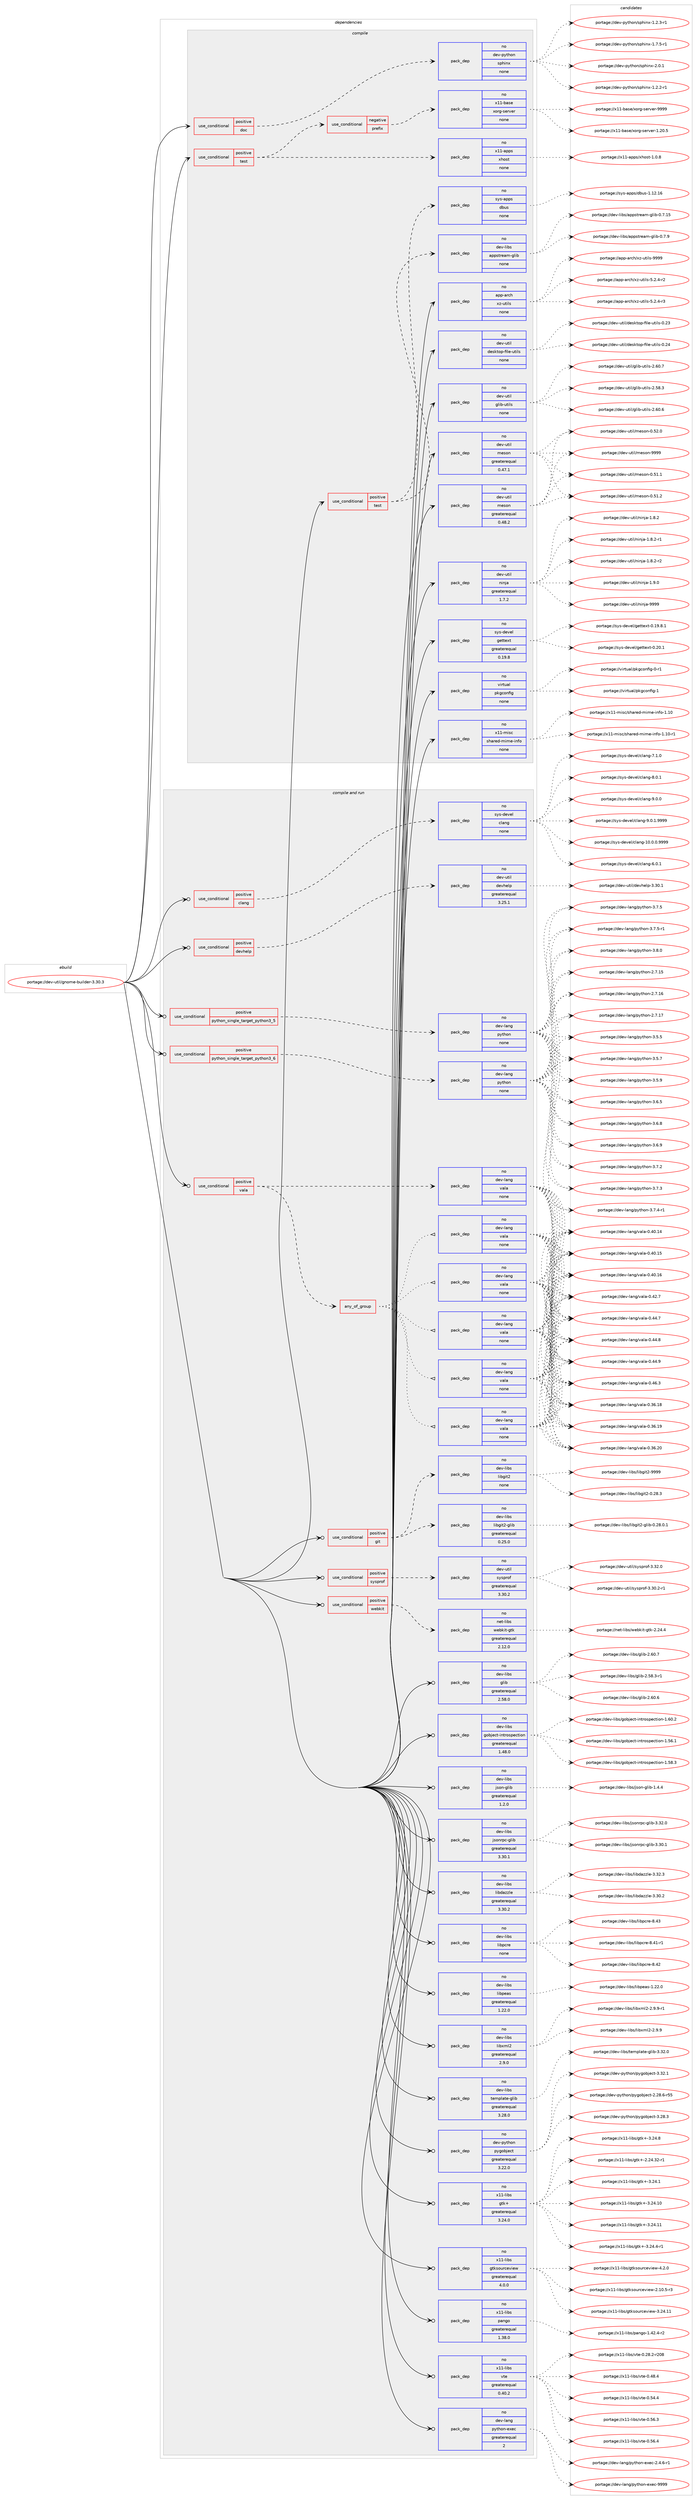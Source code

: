 digraph prolog {

# *************
# Graph options
# *************

newrank=true;
concentrate=true;
compound=true;
graph [rankdir=LR,fontname=Helvetica,fontsize=10,ranksep=1.5];#, ranksep=2.5, nodesep=0.2];
edge  [arrowhead=vee];
node  [fontname=Helvetica,fontsize=10];

# **********
# The ebuild
# **********

subgraph cluster_leftcol {
color=gray;
rank=same;
label=<<i>ebuild</i>>;
id [label="portage://dev-util/gnome-builder-3.30.3", color=red, width=4, href="../dev-util/gnome-builder-3.30.3.svg"];
}

# ****************
# The dependencies
# ****************

subgraph cluster_midcol {
color=gray;
label=<<i>dependencies</i>>;
subgraph cluster_compile {
fillcolor="#eeeeee";
style=filled;
label=<<i>compile</i>>;
subgraph cond71314 {
dependency262793 [label=<<TABLE BORDER="0" CELLBORDER="1" CELLSPACING="0" CELLPADDING="4"><TR><TD ROWSPAN="3" CELLPADDING="10">use_conditional</TD></TR><TR><TD>positive</TD></TR><TR><TD>doc</TD></TR></TABLE>>, shape=none, color=red];
subgraph pack187821 {
dependency262794 [label=<<TABLE BORDER="0" CELLBORDER="1" CELLSPACING="0" CELLPADDING="4" WIDTH="220"><TR><TD ROWSPAN="6" CELLPADDING="30">pack_dep</TD></TR><TR><TD WIDTH="110">no</TD></TR><TR><TD>dev-python</TD></TR><TR><TD>sphinx</TD></TR><TR><TD>none</TD></TR><TR><TD></TD></TR></TABLE>>, shape=none, color=blue];
}
dependency262793:e -> dependency262794:w [weight=20,style="dashed",arrowhead="vee"];
}
id:e -> dependency262793:w [weight=20,style="solid",arrowhead="vee"];
subgraph cond71315 {
dependency262795 [label=<<TABLE BORDER="0" CELLBORDER="1" CELLSPACING="0" CELLPADDING="4"><TR><TD ROWSPAN="3" CELLPADDING="10">use_conditional</TD></TR><TR><TD>positive</TD></TR><TR><TD>test</TD></TR></TABLE>>, shape=none, color=red];
subgraph cond71316 {
dependency262796 [label=<<TABLE BORDER="0" CELLBORDER="1" CELLSPACING="0" CELLPADDING="4"><TR><TD ROWSPAN="3" CELLPADDING="10">use_conditional</TD></TR><TR><TD>negative</TD></TR><TR><TD>prefix</TD></TR></TABLE>>, shape=none, color=red];
subgraph pack187822 {
dependency262797 [label=<<TABLE BORDER="0" CELLBORDER="1" CELLSPACING="0" CELLPADDING="4" WIDTH="220"><TR><TD ROWSPAN="6" CELLPADDING="30">pack_dep</TD></TR><TR><TD WIDTH="110">no</TD></TR><TR><TD>x11-base</TD></TR><TR><TD>xorg-server</TD></TR><TR><TD>none</TD></TR><TR><TD></TD></TR></TABLE>>, shape=none, color=blue];
}
dependency262796:e -> dependency262797:w [weight=20,style="dashed",arrowhead="vee"];
}
dependency262795:e -> dependency262796:w [weight=20,style="dashed",arrowhead="vee"];
subgraph pack187823 {
dependency262798 [label=<<TABLE BORDER="0" CELLBORDER="1" CELLSPACING="0" CELLPADDING="4" WIDTH="220"><TR><TD ROWSPAN="6" CELLPADDING="30">pack_dep</TD></TR><TR><TD WIDTH="110">no</TD></TR><TR><TD>x11-apps</TD></TR><TR><TD>xhost</TD></TR><TR><TD>none</TD></TR><TR><TD></TD></TR></TABLE>>, shape=none, color=blue];
}
dependency262795:e -> dependency262798:w [weight=20,style="dashed",arrowhead="vee"];
}
id:e -> dependency262795:w [weight=20,style="solid",arrowhead="vee"];
subgraph cond71317 {
dependency262799 [label=<<TABLE BORDER="0" CELLBORDER="1" CELLSPACING="0" CELLPADDING="4"><TR><TD ROWSPAN="3" CELLPADDING="10">use_conditional</TD></TR><TR><TD>positive</TD></TR><TR><TD>test</TD></TR></TABLE>>, shape=none, color=red];
subgraph pack187824 {
dependency262800 [label=<<TABLE BORDER="0" CELLBORDER="1" CELLSPACING="0" CELLPADDING="4" WIDTH="220"><TR><TD ROWSPAN="6" CELLPADDING="30">pack_dep</TD></TR><TR><TD WIDTH="110">no</TD></TR><TR><TD>dev-libs</TD></TR><TR><TD>appstream-glib</TD></TR><TR><TD>none</TD></TR><TR><TD></TD></TR></TABLE>>, shape=none, color=blue];
}
dependency262799:e -> dependency262800:w [weight=20,style="dashed",arrowhead="vee"];
subgraph pack187825 {
dependency262801 [label=<<TABLE BORDER="0" CELLBORDER="1" CELLSPACING="0" CELLPADDING="4" WIDTH="220"><TR><TD ROWSPAN="6" CELLPADDING="30">pack_dep</TD></TR><TR><TD WIDTH="110">no</TD></TR><TR><TD>sys-apps</TD></TR><TR><TD>dbus</TD></TR><TR><TD>none</TD></TR><TR><TD></TD></TR></TABLE>>, shape=none, color=blue];
}
dependency262799:e -> dependency262801:w [weight=20,style="dashed",arrowhead="vee"];
}
id:e -> dependency262799:w [weight=20,style="solid",arrowhead="vee"];
subgraph pack187826 {
dependency262802 [label=<<TABLE BORDER="0" CELLBORDER="1" CELLSPACING="0" CELLPADDING="4" WIDTH="220"><TR><TD ROWSPAN="6" CELLPADDING="30">pack_dep</TD></TR><TR><TD WIDTH="110">no</TD></TR><TR><TD>app-arch</TD></TR><TR><TD>xz-utils</TD></TR><TR><TD>none</TD></TR><TR><TD></TD></TR></TABLE>>, shape=none, color=blue];
}
id:e -> dependency262802:w [weight=20,style="solid",arrowhead="vee"];
subgraph pack187827 {
dependency262803 [label=<<TABLE BORDER="0" CELLBORDER="1" CELLSPACING="0" CELLPADDING="4" WIDTH="220"><TR><TD ROWSPAN="6" CELLPADDING="30">pack_dep</TD></TR><TR><TD WIDTH="110">no</TD></TR><TR><TD>dev-util</TD></TR><TR><TD>desktop-file-utils</TD></TR><TR><TD>none</TD></TR><TR><TD></TD></TR></TABLE>>, shape=none, color=blue];
}
id:e -> dependency262803:w [weight=20,style="solid",arrowhead="vee"];
subgraph pack187828 {
dependency262804 [label=<<TABLE BORDER="0" CELLBORDER="1" CELLSPACING="0" CELLPADDING="4" WIDTH="220"><TR><TD ROWSPAN="6" CELLPADDING="30">pack_dep</TD></TR><TR><TD WIDTH="110">no</TD></TR><TR><TD>dev-util</TD></TR><TR><TD>glib-utils</TD></TR><TR><TD>none</TD></TR><TR><TD></TD></TR></TABLE>>, shape=none, color=blue];
}
id:e -> dependency262804:w [weight=20,style="solid",arrowhead="vee"];
subgraph pack187829 {
dependency262805 [label=<<TABLE BORDER="0" CELLBORDER="1" CELLSPACING="0" CELLPADDING="4" WIDTH="220"><TR><TD ROWSPAN="6" CELLPADDING="30">pack_dep</TD></TR><TR><TD WIDTH="110">no</TD></TR><TR><TD>dev-util</TD></TR><TR><TD>meson</TD></TR><TR><TD>greaterequal</TD></TR><TR><TD>0.47.1</TD></TR></TABLE>>, shape=none, color=blue];
}
id:e -> dependency262805:w [weight=20,style="solid",arrowhead="vee"];
subgraph pack187830 {
dependency262806 [label=<<TABLE BORDER="0" CELLBORDER="1" CELLSPACING="0" CELLPADDING="4" WIDTH="220"><TR><TD ROWSPAN="6" CELLPADDING="30">pack_dep</TD></TR><TR><TD WIDTH="110">no</TD></TR><TR><TD>dev-util</TD></TR><TR><TD>meson</TD></TR><TR><TD>greaterequal</TD></TR><TR><TD>0.48.2</TD></TR></TABLE>>, shape=none, color=blue];
}
id:e -> dependency262806:w [weight=20,style="solid",arrowhead="vee"];
subgraph pack187831 {
dependency262807 [label=<<TABLE BORDER="0" CELLBORDER="1" CELLSPACING="0" CELLPADDING="4" WIDTH="220"><TR><TD ROWSPAN="6" CELLPADDING="30">pack_dep</TD></TR><TR><TD WIDTH="110">no</TD></TR><TR><TD>dev-util</TD></TR><TR><TD>ninja</TD></TR><TR><TD>greaterequal</TD></TR><TR><TD>1.7.2</TD></TR></TABLE>>, shape=none, color=blue];
}
id:e -> dependency262807:w [weight=20,style="solid",arrowhead="vee"];
subgraph pack187832 {
dependency262808 [label=<<TABLE BORDER="0" CELLBORDER="1" CELLSPACING="0" CELLPADDING="4" WIDTH="220"><TR><TD ROWSPAN="6" CELLPADDING="30">pack_dep</TD></TR><TR><TD WIDTH="110">no</TD></TR><TR><TD>sys-devel</TD></TR><TR><TD>gettext</TD></TR><TR><TD>greaterequal</TD></TR><TR><TD>0.19.8</TD></TR></TABLE>>, shape=none, color=blue];
}
id:e -> dependency262808:w [weight=20,style="solid",arrowhead="vee"];
subgraph pack187833 {
dependency262809 [label=<<TABLE BORDER="0" CELLBORDER="1" CELLSPACING="0" CELLPADDING="4" WIDTH="220"><TR><TD ROWSPAN="6" CELLPADDING="30">pack_dep</TD></TR><TR><TD WIDTH="110">no</TD></TR><TR><TD>virtual</TD></TR><TR><TD>pkgconfig</TD></TR><TR><TD>none</TD></TR><TR><TD></TD></TR></TABLE>>, shape=none, color=blue];
}
id:e -> dependency262809:w [weight=20,style="solid",arrowhead="vee"];
subgraph pack187834 {
dependency262810 [label=<<TABLE BORDER="0" CELLBORDER="1" CELLSPACING="0" CELLPADDING="4" WIDTH="220"><TR><TD ROWSPAN="6" CELLPADDING="30">pack_dep</TD></TR><TR><TD WIDTH="110">no</TD></TR><TR><TD>x11-misc</TD></TR><TR><TD>shared-mime-info</TD></TR><TR><TD>none</TD></TR><TR><TD></TD></TR></TABLE>>, shape=none, color=blue];
}
id:e -> dependency262810:w [weight=20,style="solid",arrowhead="vee"];
}
subgraph cluster_compileandrun {
fillcolor="#eeeeee";
style=filled;
label=<<i>compile and run</i>>;
subgraph cond71318 {
dependency262811 [label=<<TABLE BORDER="0" CELLBORDER="1" CELLSPACING="0" CELLPADDING="4"><TR><TD ROWSPAN="3" CELLPADDING="10">use_conditional</TD></TR><TR><TD>positive</TD></TR><TR><TD>clang</TD></TR></TABLE>>, shape=none, color=red];
subgraph pack187835 {
dependency262812 [label=<<TABLE BORDER="0" CELLBORDER="1" CELLSPACING="0" CELLPADDING="4" WIDTH="220"><TR><TD ROWSPAN="6" CELLPADDING="30">pack_dep</TD></TR><TR><TD WIDTH="110">no</TD></TR><TR><TD>sys-devel</TD></TR><TR><TD>clang</TD></TR><TR><TD>none</TD></TR><TR><TD></TD></TR></TABLE>>, shape=none, color=blue];
}
dependency262811:e -> dependency262812:w [weight=20,style="dashed",arrowhead="vee"];
}
id:e -> dependency262811:w [weight=20,style="solid",arrowhead="odotvee"];
subgraph cond71319 {
dependency262813 [label=<<TABLE BORDER="0" CELLBORDER="1" CELLSPACING="0" CELLPADDING="4"><TR><TD ROWSPAN="3" CELLPADDING="10">use_conditional</TD></TR><TR><TD>positive</TD></TR><TR><TD>devhelp</TD></TR></TABLE>>, shape=none, color=red];
subgraph pack187836 {
dependency262814 [label=<<TABLE BORDER="0" CELLBORDER="1" CELLSPACING="0" CELLPADDING="4" WIDTH="220"><TR><TD ROWSPAN="6" CELLPADDING="30">pack_dep</TD></TR><TR><TD WIDTH="110">no</TD></TR><TR><TD>dev-util</TD></TR><TR><TD>devhelp</TD></TR><TR><TD>greaterequal</TD></TR><TR><TD>3.25.1</TD></TR></TABLE>>, shape=none, color=blue];
}
dependency262813:e -> dependency262814:w [weight=20,style="dashed",arrowhead="vee"];
}
id:e -> dependency262813:w [weight=20,style="solid",arrowhead="odotvee"];
subgraph cond71320 {
dependency262815 [label=<<TABLE BORDER="0" CELLBORDER="1" CELLSPACING="0" CELLPADDING="4"><TR><TD ROWSPAN="3" CELLPADDING="10">use_conditional</TD></TR><TR><TD>positive</TD></TR><TR><TD>git</TD></TR></TABLE>>, shape=none, color=red];
subgraph pack187837 {
dependency262816 [label=<<TABLE BORDER="0" CELLBORDER="1" CELLSPACING="0" CELLPADDING="4" WIDTH="220"><TR><TD ROWSPAN="6" CELLPADDING="30">pack_dep</TD></TR><TR><TD WIDTH="110">no</TD></TR><TR><TD>dev-libs</TD></TR><TR><TD>libgit2</TD></TR><TR><TD>none</TD></TR><TR><TD></TD></TR></TABLE>>, shape=none, color=blue];
}
dependency262815:e -> dependency262816:w [weight=20,style="dashed",arrowhead="vee"];
subgraph pack187838 {
dependency262817 [label=<<TABLE BORDER="0" CELLBORDER="1" CELLSPACING="0" CELLPADDING="4" WIDTH="220"><TR><TD ROWSPAN="6" CELLPADDING="30">pack_dep</TD></TR><TR><TD WIDTH="110">no</TD></TR><TR><TD>dev-libs</TD></TR><TR><TD>libgit2-glib</TD></TR><TR><TD>greaterequal</TD></TR><TR><TD>0.25.0</TD></TR></TABLE>>, shape=none, color=blue];
}
dependency262815:e -> dependency262817:w [weight=20,style="dashed",arrowhead="vee"];
}
id:e -> dependency262815:w [weight=20,style="solid",arrowhead="odotvee"];
subgraph cond71321 {
dependency262818 [label=<<TABLE BORDER="0" CELLBORDER="1" CELLSPACING="0" CELLPADDING="4"><TR><TD ROWSPAN="3" CELLPADDING="10">use_conditional</TD></TR><TR><TD>positive</TD></TR><TR><TD>python_single_target_python3_5</TD></TR></TABLE>>, shape=none, color=red];
subgraph pack187839 {
dependency262819 [label=<<TABLE BORDER="0" CELLBORDER="1" CELLSPACING="0" CELLPADDING="4" WIDTH="220"><TR><TD ROWSPAN="6" CELLPADDING="30">pack_dep</TD></TR><TR><TD WIDTH="110">no</TD></TR><TR><TD>dev-lang</TD></TR><TR><TD>python</TD></TR><TR><TD>none</TD></TR><TR><TD></TD></TR></TABLE>>, shape=none, color=blue];
}
dependency262818:e -> dependency262819:w [weight=20,style="dashed",arrowhead="vee"];
}
id:e -> dependency262818:w [weight=20,style="solid",arrowhead="odotvee"];
subgraph cond71322 {
dependency262820 [label=<<TABLE BORDER="0" CELLBORDER="1" CELLSPACING="0" CELLPADDING="4"><TR><TD ROWSPAN="3" CELLPADDING="10">use_conditional</TD></TR><TR><TD>positive</TD></TR><TR><TD>python_single_target_python3_6</TD></TR></TABLE>>, shape=none, color=red];
subgraph pack187840 {
dependency262821 [label=<<TABLE BORDER="0" CELLBORDER="1" CELLSPACING="0" CELLPADDING="4" WIDTH="220"><TR><TD ROWSPAN="6" CELLPADDING="30">pack_dep</TD></TR><TR><TD WIDTH="110">no</TD></TR><TR><TD>dev-lang</TD></TR><TR><TD>python</TD></TR><TR><TD>none</TD></TR><TR><TD></TD></TR></TABLE>>, shape=none, color=blue];
}
dependency262820:e -> dependency262821:w [weight=20,style="dashed",arrowhead="vee"];
}
id:e -> dependency262820:w [weight=20,style="solid",arrowhead="odotvee"];
subgraph cond71323 {
dependency262822 [label=<<TABLE BORDER="0" CELLBORDER="1" CELLSPACING="0" CELLPADDING="4"><TR><TD ROWSPAN="3" CELLPADDING="10">use_conditional</TD></TR><TR><TD>positive</TD></TR><TR><TD>sysprof</TD></TR></TABLE>>, shape=none, color=red];
subgraph pack187841 {
dependency262823 [label=<<TABLE BORDER="0" CELLBORDER="1" CELLSPACING="0" CELLPADDING="4" WIDTH="220"><TR><TD ROWSPAN="6" CELLPADDING="30">pack_dep</TD></TR><TR><TD WIDTH="110">no</TD></TR><TR><TD>dev-util</TD></TR><TR><TD>sysprof</TD></TR><TR><TD>greaterequal</TD></TR><TR><TD>3.30.2</TD></TR></TABLE>>, shape=none, color=blue];
}
dependency262822:e -> dependency262823:w [weight=20,style="dashed",arrowhead="vee"];
}
id:e -> dependency262822:w [weight=20,style="solid",arrowhead="odotvee"];
subgraph cond71324 {
dependency262824 [label=<<TABLE BORDER="0" CELLBORDER="1" CELLSPACING="0" CELLPADDING="4"><TR><TD ROWSPAN="3" CELLPADDING="10">use_conditional</TD></TR><TR><TD>positive</TD></TR><TR><TD>vala</TD></TR></TABLE>>, shape=none, color=red];
subgraph pack187842 {
dependency262825 [label=<<TABLE BORDER="0" CELLBORDER="1" CELLSPACING="0" CELLPADDING="4" WIDTH="220"><TR><TD ROWSPAN="6" CELLPADDING="30">pack_dep</TD></TR><TR><TD WIDTH="110">no</TD></TR><TR><TD>dev-lang</TD></TR><TR><TD>vala</TD></TR><TR><TD>none</TD></TR><TR><TD></TD></TR></TABLE>>, shape=none, color=blue];
}
dependency262824:e -> dependency262825:w [weight=20,style="dashed",arrowhead="vee"];
subgraph any3584 {
dependency262826 [label=<<TABLE BORDER="0" CELLBORDER="1" CELLSPACING="0" CELLPADDING="4"><TR><TD CELLPADDING="10">any_of_group</TD></TR></TABLE>>, shape=none, color=red];subgraph pack187843 {
dependency262827 [label=<<TABLE BORDER="0" CELLBORDER="1" CELLSPACING="0" CELLPADDING="4" WIDTH="220"><TR><TD ROWSPAN="6" CELLPADDING="30">pack_dep</TD></TR><TR><TD WIDTH="110">no</TD></TR><TR><TD>dev-lang</TD></TR><TR><TD>vala</TD></TR><TR><TD>none</TD></TR><TR><TD></TD></TR></TABLE>>, shape=none, color=blue];
}
dependency262826:e -> dependency262827:w [weight=20,style="dotted",arrowhead="oinv"];
subgraph pack187844 {
dependency262828 [label=<<TABLE BORDER="0" CELLBORDER="1" CELLSPACING="0" CELLPADDING="4" WIDTH="220"><TR><TD ROWSPAN="6" CELLPADDING="30">pack_dep</TD></TR><TR><TD WIDTH="110">no</TD></TR><TR><TD>dev-lang</TD></TR><TR><TD>vala</TD></TR><TR><TD>none</TD></TR><TR><TD></TD></TR></TABLE>>, shape=none, color=blue];
}
dependency262826:e -> dependency262828:w [weight=20,style="dotted",arrowhead="oinv"];
subgraph pack187845 {
dependency262829 [label=<<TABLE BORDER="0" CELLBORDER="1" CELLSPACING="0" CELLPADDING="4" WIDTH="220"><TR><TD ROWSPAN="6" CELLPADDING="30">pack_dep</TD></TR><TR><TD WIDTH="110">no</TD></TR><TR><TD>dev-lang</TD></TR><TR><TD>vala</TD></TR><TR><TD>none</TD></TR><TR><TD></TD></TR></TABLE>>, shape=none, color=blue];
}
dependency262826:e -> dependency262829:w [weight=20,style="dotted",arrowhead="oinv"];
subgraph pack187846 {
dependency262830 [label=<<TABLE BORDER="0" CELLBORDER="1" CELLSPACING="0" CELLPADDING="4" WIDTH="220"><TR><TD ROWSPAN="6" CELLPADDING="30">pack_dep</TD></TR><TR><TD WIDTH="110">no</TD></TR><TR><TD>dev-lang</TD></TR><TR><TD>vala</TD></TR><TR><TD>none</TD></TR><TR><TD></TD></TR></TABLE>>, shape=none, color=blue];
}
dependency262826:e -> dependency262830:w [weight=20,style="dotted",arrowhead="oinv"];
subgraph pack187847 {
dependency262831 [label=<<TABLE BORDER="0" CELLBORDER="1" CELLSPACING="0" CELLPADDING="4" WIDTH="220"><TR><TD ROWSPAN="6" CELLPADDING="30">pack_dep</TD></TR><TR><TD WIDTH="110">no</TD></TR><TR><TD>dev-lang</TD></TR><TR><TD>vala</TD></TR><TR><TD>none</TD></TR><TR><TD></TD></TR></TABLE>>, shape=none, color=blue];
}
dependency262826:e -> dependency262831:w [weight=20,style="dotted",arrowhead="oinv"];
}
dependency262824:e -> dependency262826:w [weight=20,style="dashed",arrowhead="vee"];
}
id:e -> dependency262824:w [weight=20,style="solid",arrowhead="odotvee"];
subgraph cond71325 {
dependency262832 [label=<<TABLE BORDER="0" CELLBORDER="1" CELLSPACING="0" CELLPADDING="4"><TR><TD ROWSPAN="3" CELLPADDING="10">use_conditional</TD></TR><TR><TD>positive</TD></TR><TR><TD>webkit</TD></TR></TABLE>>, shape=none, color=red];
subgraph pack187848 {
dependency262833 [label=<<TABLE BORDER="0" CELLBORDER="1" CELLSPACING="0" CELLPADDING="4" WIDTH="220"><TR><TD ROWSPAN="6" CELLPADDING="30">pack_dep</TD></TR><TR><TD WIDTH="110">no</TD></TR><TR><TD>net-libs</TD></TR><TR><TD>webkit-gtk</TD></TR><TR><TD>greaterequal</TD></TR><TR><TD>2.12.0</TD></TR></TABLE>>, shape=none, color=blue];
}
dependency262832:e -> dependency262833:w [weight=20,style="dashed",arrowhead="vee"];
}
id:e -> dependency262832:w [weight=20,style="solid",arrowhead="odotvee"];
subgraph pack187849 {
dependency262834 [label=<<TABLE BORDER="0" CELLBORDER="1" CELLSPACING="0" CELLPADDING="4" WIDTH="220"><TR><TD ROWSPAN="6" CELLPADDING="30">pack_dep</TD></TR><TR><TD WIDTH="110">no</TD></TR><TR><TD>dev-lang</TD></TR><TR><TD>python-exec</TD></TR><TR><TD>greaterequal</TD></TR><TR><TD>2</TD></TR></TABLE>>, shape=none, color=blue];
}
id:e -> dependency262834:w [weight=20,style="solid",arrowhead="odotvee"];
subgraph pack187850 {
dependency262835 [label=<<TABLE BORDER="0" CELLBORDER="1" CELLSPACING="0" CELLPADDING="4" WIDTH="220"><TR><TD ROWSPAN="6" CELLPADDING="30">pack_dep</TD></TR><TR><TD WIDTH="110">no</TD></TR><TR><TD>dev-libs</TD></TR><TR><TD>glib</TD></TR><TR><TD>greaterequal</TD></TR><TR><TD>2.58.0</TD></TR></TABLE>>, shape=none, color=blue];
}
id:e -> dependency262835:w [weight=20,style="solid",arrowhead="odotvee"];
subgraph pack187851 {
dependency262836 [label=<<TABLE BORDER="0" CELLBORDER="1" CELLSPACING="0" CELLPADDING="4" WIDTH="220"><TR><TD ROWSPAN="6" CELLPADDING="30">pack_dep</TD></TR><TR><TD WIDTH="110">no</TD></TR><TR><TD>dev-libs</TD></TR><TR><TD>gobject-introspection</TD></TR><TR><TD>greaterequal</TD></TR><TR><TD>1.48.0</TD></TR></TABLE>>, shape=none, color=blue];
}
id:e -> dependency262836:w [weight=20,style="solid",arrowhead="odotvee"];
subgraph pack187852 {
dependency262837 [label=<<TABLE BORDER="0" CELLBORDER="1" CELLSPACING="0" CELLPADDING="4" WIDTH="220"><TR><TD ROWSPAN="6" CELLPADDING="30">pack_dep</TD></TR><TR><TD WIDTH="110">no</TD></TR><TR><TD>dev-libs</TD></TR><TR><TD>json-glib</TD></TR><TR><TD>greaterequal</TD></TR><TR><TD>1.2.0</TD></TR></TABLE>>, shape=none, color=blue];
}
id:e -> dependency262837:w [weight=20,style="solid",arrowhead="odotvee"];
subgraph pack187853 {
dependency262838 [label=<<TABLE BORDER="0" CELLBORDER="1" CELLSPACING="0" CELLPADDING="4" WIDTH="220"><TR><TD ROWSPAN="6" CELLPADDING="30">pack_dep</TD></TR><TR><TD WIDTH="110">no</TD></TR><TR><TD>dev-libs</TD></TR><TR><TD>jsonrpc-glib</TD></TR><TR><TD>greaterequal</TD></TR><TR><TD>3.30.1</TD></TR></TABLE>>, shape=none, color=blue];
}
id:e -> dependency262838:w [weight=20,style="solid",arrowhead="odotvee"];
subgraph pack187854 {
dependency262839 [label=<<TABLE BORDER="0" CELLBORDER="1" CELLSPACING="0" CELLPADDING="4" WIDTH="220"><TR><TD ROWSPAN="6" CELLPADDING="30">pack_dep</TD></TR><TR><TD WIDTH="110">no</TD></TR><TR><TD>dev-libs</TD></TR><TR><TD>libdazzle</TD></TR><TR><TD>greaterequal</TD></TR><TR><TD>3.30.2</TD></TR></TABLE>>, shape=none, color=blue];
}
id:e -> dependency262839:w [weight=20,style="solid",arrowhead="odotvee"];
subgraph pack187855 {
dependency262840 [label=<<TABLE BORDER="0" CELLBORDER="1" CELLSPACING="0" CELLPADDING="4" WIDTH="220"><TR><TD ROWSPAN="6" CELLPADDING="30">pack_dep</TD></TR><TR><TD WIDTH="110">no</TD></TR><TR><TD>dev-libs</TD></TR><TR><TD>libpcre</TD></TR><TR><TD>none</TD></TR><TR><TD></TD></TR></TABLE>>, shape=none, color=blue];
}
id:e -> dependency262840:w [weight=20,style="solid",arrowhead="odotvee"];
subgraph pack187856 {
dependency262841 [label=<<TABLE BORDER="0" CELLBORDER="1" CELLSPACING="0" CELLPADDING="4" WIDTH="220"><TR><TD ROWSPAN="6" CELLPADDING="30">pack_dep</TD></TR><TR><TD WIDTH="110">no</TD></TR><TR><TD>dev-libs</TD></TR><TR><TD>libpeas</TD></TR><TR><TD>greaterequal</TD></TR><TR><TD>1.22.0</TD></TR></TABLE>>, shape=none, color=blue];
}
id:e -> dependency262841:w [weight=20,style="solid",arrowhead="odotvee"];
subgraph pack187857 {
dependency262842 [label=<<TABLE BORDER="0" CELLBORDER="1" CELLSPACING="0" CELLPADDING="4" WIDTH="220"><TR><TD ROWSPAN="6" CELLPADDING="30">pack_dep</TD></TR><TR><TD WIDTH="110">no</TD></TR><TR><TD>dev-libs</TD></TR><TR><TD>libxml2</TD></TR><TR><TD>greaterequal</TD></TR><TR><TD>2.9.0</TD></TR></TABLE>>, shape=none, color=blue];
}
id:e -> dependency262842:w [weight=20,style="solid",arrowhead="odotvee"];
subgraph pack187858 {
dependency262843 [label=<<TABLE BORDER="0" CELLBORDER="1" CELLSPACING="0" CELLPADDING="4" WIDTH="220"><TR><TD ROWSPAN="6" CELLPADDING="30">pack_dep</TD></TR><TR><TD WIDTH="110">no</TD></TR><TR><TD>dev-libs</TD></TR><TR><TD>template-glib</TD></TR><TR><TD>greaterequal</TD></TR><TR><TD>3.28.0</TD></TR></TABLE>>, shape=none, color=blue];
}
id:e -> dependency262843:w [weight=20,style="solid",arrowhead="odotvee"];
subgraph pack187859 {
dependency262844 [label=<<TABLE BORDER="0" CELLBORDER="1" CELLSPACING="0" CELLPADDING="4" WIDTH="220"><TR><TD ROWSPAN="6" CELLPADDING="30">pack_dep</TD></TR><TR><TD WIDTH="110">no</TD></TR><TR><TD>dev-python</TD></TR><TR><TD>pygobject</TD></TR><TR><TD>greaterequal</TD></TR><TR><TD>3.22.0</TD></TR></TABLE>>, shape=none, color=blue];
}
id:e -> dependency262844:w [weight=20,style="solid",arrowhead="odotvee"];
subgraph pack187860 {
dependency262845 [label=<<TABLE BORDER="0" CELLBORDER="1" CELLSPACING="0" CELLPADDING="4" WIDTH="220"><TR><TD ROWSPAN="6" CELLPADDING="30">pack_dep</TD></TR><TR><TD WIDTH="110">no</TD></TR><TR><TD>x11-libs</TD></TR><TR><TD>gtk+</TD></TR><TR><TD>greaterequal</TD></TR><TR><TD>3.24.0</TD></TR></TABLE>>, shape=none, color=blue];
}
id:e -> dependency262845:w [weight=20,style="solid",arrowhead="odotvee"];
subgraph pack187861 {
dependency262846 [label=<<TABLE BORDER="0" CELLBORDER="1" CELLSPACING="0" CELLPADDING="4" WIDTH="220"><TR><TD ROWSPAN="6" CELLPADDING="30">pack_dep</TD></TR><TR><TD WIDTH="110">no</TD></TR><TR><TD>x11-libs</TD></TR><TR><TD>gtksourceview</TD></TR><TR><TD>greaterequal</TD></TR><TR><TD>4.0.0</TD></TR></TABLE>>, shape=none, color=blue];
}
id:e -> dependency262846:w [weight=20,style="solid",arrowhead="odotvee"];
subgraph pack187862 {
dependency262847 [label=<<TABLE BORDER="0" CELLBORDER="1" CELLSPACING="0" CELLPADDING="4" WIDTH="220"><TR><TD ROWSPAN="6" CELLPADDING="30">pack_dep</TD></TR><TR><TD WIDTH="110">no</TD></TR><TR><TD>x11-libs</TD></TR><TR><TD>pango</TD></TR><TR><TD>greaterequal</TD></TR><TR><TD>1.38.0</TD></TR></TABLE>>, shape=none, color=blue];
}
id:e -> dependency262847:w [weight=20,style="solid",arrowhead="odotvee"];
subgraph pack187863 {
dependency262848 [label=<<TABLE BORDER="0" CELLBORDER="1" CELLSPACING="0" CELLPADDING="4" WIDTH="220"><TR><TD ROWSPAN="6" CELLPADDING="30">pack_dep</TD></TR><TR><TD WIDTH="110">no</TD></TR><TR><TD>x11-libs</TD></TR><TR><TD>vte</TD></TR><TR><TD>greaterequal</TD></TR><TR><TD>0.40.2</TD></TR></TABLE>>, shape=none, color=blue];
}
id:e -> dependency262848:w [weight=20,style="solid",arrowhead="odotvee"];
}
subgraph cluster_run {
fillcolor="#eeeeee";
style=filled;
label=<<i>run</i>>;
}
}

# **************
# The candidates
# **************

subgraph cluster_choices {
rank=same;
color=gray;
label=<<i>candidates</i>>;

subgraph choice187821 {
color=black;
nodesep=1;
choiceportage10010111845112121116104111110471151121041051101204549465046504511449 [label="portage://dev-python/sphinx-1.2.2-r1", color=red, width=4,href="../dev-python/sphinx-1.2.2-r1.svg"];
choiceportage10010111845112121116104111110471151121041051101204549465046514511449 [label="portage://dev-python/sphinx-1.2.3-r1", color=red, width=4,href="../dev-python/sphinx-1.2.3-r1.svg"];
choiceportage10010111845112121116104111110471151121041051101204549465546534511449 [label="portage://dev-python/sphinx-1.7.5-r1", color=red, width=4,href="../dev-python/sphinx-1.7.5-r1.svg"];
choiceportage1001011184511212111610411111047115112104105110120455046484649 [label="portage://dev-python/sphinx-2.0.1", color=red, width=4,href="../dev-python/sphinx-2.0.1.svg"];
dependency262794:e -> choiceportage10010111845112121116104111110471151121041051101204549465046504511449:w [style=dotted,weight="100"];
dependency262794:e -> choiceportage10010111845112121116104111110471151121041051101204549465046514511449:w [style=dotted,weight="100"];
dependency262794:e -> choiceportage10010111845112121116104111110471151121041051101204549465546534511449:w [style=dotted,weight="100"];
dependency262794:e -> choiceportage1001011184511212111610411111047115112104105110120455046484649:w [style=dotted,weight="100"];
}
subgraph choice187822 {
color=black;
nodesep=1;
choiceportage1204949459897115101471201111141034511510111411810111445494650484653 [label="portage://x11-base/xorg-server-1.20.5", color=red, width=4,href="../x11-base/xorg-server-1.20.5.svg"];
choiceportage120494945989711510147120111114103451151011141181011144557575757 [label="portage://x11-base/xorg-server-9999", color=red, width=4,href="../x11-base/xorg-server-9999.svg"];
dependency262797:e -> choiceportage1204949459897115101471201111141034511510111411810111445494650484653:w [style=dotted,weight="100"];
dependency262797:e -> choiceportage120494945989711510147120111114103451151011141181011144557575757:w [style=dotted,weight="100"];
}
subgraph choice187823 {
color=black;
nodesep=1;
choiceportage1204949459711211211547120104111115116454946484656 [label="portage://x11-apps/xhost-1.0.8", color=red, width=4,href="../x11-apps/xhost-1.0.8.svg"];
dependency262798:e -> choiceportage1204949459711211211547120104111115116454946484656:w [style=dotted,weight="100"];
}
subgraph choice187824 {
color=black;
nodesep=1;
choiceportage1001011184510810598115479711211211511611410197109451031081059845484655464953 [label="portage://dev-libs/appstream-glib-0.7.15", color=red, width=4,href="../dev-libs/appstream-glib-0.7.15.svg"];
choiceportage10010111845108105981154797112112115116114101971094510310810598454846554657 [label="portage://dev-libs/appstream-glib-0.7.9", color=red, width=4,href="../dev-libs/appstream-glib-0.7.9.svg"];
dependency262800:e -> choiceportage1001011184510810598115479711211211511611410197109451031081059845484655464953:w [style=dotted,weight="100"];
dependency262800:e -> choiceportage10010111845108105981154797112112115116114101971094510310810598454846554657:w [style=dotted,weight="100"];
}
subgraph choice187825 {
color=black;
nodesep=1;
choiceportage115121115459711211211547100981171154549464950464954 [label="portage://sys-apps/dbus-1.12.16", color=red, width=4,href="../sys-apps/dbus-1.12.16.svg"];
dependency262801:e -> choiceportage115121115459711211211547100981171154549464950464954:w [style=dotted,weight="100"];
}
subgraph choice187826 {
color=black;
nodesep=1;
choiceportage9711211245971149910447120122451171161051081154553465046524511450 [label="portage://app-arch/xz-utils-5.2.4-r2", color=red, width=4,href="../app-arch/xz-utils-5.2.4-r2.svg"];
choiceportage9711211245971149910447120122451171161051081154553465046524511451 [label="portage://app-arch/xz-utils-5.2.4-r3", color=red, width=4,href="../app-arch/xz-utils-5.2.4-r3.svg"];
choiceportage9711211245971149910447120122451171161051081154557575757 [label="portage://app-arch/xz-utils-9999", color=red, width=4,href="../app-arch/xz-utils-9999.svg"];
dependency262802:e -> choiceportage9711211245971149910447120122451171161051081154553465046524511450:w [style=dotted,weight="100"];
dependency262802:e -> choiceportage9711211245971149910447120122451171161051081154553465046524511451:w [style=dotted,weight="100"];
dependency262802:e -> choiceportage9711211245971149910447120122451171161051081154557575757:w [style=dotted,weight="100"];
}
subgraph choice187827 {
color=black;
nodesep=1;
choiceportage100101118451171161051084710010111510711611111245102105108101451171161051081154548465051 [label="portage://dev-util/desktop-file-utils-0.23", color=red, width=4,href="../dev-util/desktop-file-utils-0.23.svg"];
choiceportage100101118451171161051084710010111510711611111245102105108101451171161051081154548465052 [label="portage://dev-util/desktop-file-utils-0.24", color=red, width=4,href="../dev-util/desktop-file-utils-0.24.svg"];
dependency262803:e -> choiceportage100101118451171161051084710010111510711611111245102105108101451171161051081154548465051:w [style=dotted,weight="100"];
dependency262803:e -> choiceportage100101118451171161051084710010111510711611111245102105108101451171161051081154548465052:w [style=dotted,weight="100"];
}
subgraph choice187828 {
color=black;
nodesep=1;
choiceportage1001011184511711610510847103108105984511711610510811545504653564651 [label="portage://dev-util/glib-utils-2.58.3", color=red, width=4,href="../dev-util/glib-utils-2.58.3.svg"];
choiceportage1001011184511711610510847103108105984511711610510811545504654484654 [label="portage://dev-util/glib-utils-2.60.6", color=red, width=4,href="../dev-util/glib-utils-2.60.6.svg"];
choiceportage1001011184511711610510847103108105984511711610510811545504654484655 [label="portage://dev-util/glib-utils-2.60.7", color=red, width=4,href="../dev-util/glib-utils-2.60.7.svg"];
dependency262804:e -> choiceportage1001011184511711610510847103108105984511711610510811545504653564651:w [style=dotted,weight="100"];
dependency262804:e -> choiceportage1001011184511711610510847103108105984511711610510811545504654484654:w [style=dotted,weight="100"];
dependency262804:e -> choiceportage1001011184511711610510847103108105984511711610510811545504654484655:w [style=dotted,weight="100"];
}
subgraph choice187829 {
color=black;
nodesep=1;
choiceportage100101118451171161051084710910111511111045484653494649 [label="portage://dev-util/meson-0.51.1", color=red, width=4,href="../dev-util/meson-0.51.1.svg"];
choiceportage100101118451171161051084710910111511111045484653494650 [label="portage://dev-util/meson-0.51.2", color=red, width=4,href="../dev-util/meson-0.51.2.svg"];
choiceportage100101118451171161051084710910111511111045484653504648 [label="portage://dev-util/meson-0.52.0", color=red, width=4,href="../dev-util/meson-0.52.0.svg"];
choiceportage10010111845117116105108471091011151111104557575757 [label="portage://dev-util/meson-9999", color=red, width=4,href="../dev-util/meson-9999.svg"];
dependency262805:e -> choiceportage100101118451171161051084710910111511111045484653494649:w [style=dotted,weight="100"];
dependency262805:e -> choiceportage100101118451171161051084710910111511111045484653494650:w [style=dotted,weight="100"];
dependency262805:e -> choiceportage100101118451171161051084710910111511111045484653504648:w [style=dotted,weight="100"];
dependency262805:e -> choiceportage10010111845117116105108471091011151111104557575757:w [style=dotted,weight="100"];
}
subgraph choice187830 {
color=black;
nodesep=1;
choiceportage100101118451171161051084710910111511111045484653494649 [label="portage://dev-util/meson-0.51.1", color=red, width=4,href="../dev-util/meson-0.51.1.svg"];
choiceportage100101118451171161051084710910111511111045484653494650 [label="portage://dev-util/meson-0.51.2", color=red, width=4,href="../dev-util/meson-0.51.2.svg"];
choiceportage100101118451171161051084710910111511111045484653504648 [label="portage://dev-util/meson-0.52.0", color=red, width=4,href="../dev-util/meson-0.52.0.svg"];
choiceportage10010111845117116105108471091011151111104557575757 [label="portage://dev-util/meson-9999", color=red, width=4,href="../dev-util/meson-9999.svg"];
dependency262806:e -> choiceportage100101118451171161051084710910111511111045484653494649:w [style=dotted,weight="100"];
dependency262806:e -> choiceportage100101118451171161051084710910111511111045484653494650:w [style=dotted,weight="100"];
dependency262806:e -> choiceportage100101118451171161051084710910111511111045484653504648:w [style=dotted,weight="100"];
dependency262806:e -> choiceportage10010111845117116105108471091011151111104557575757:w [style=dotted,weight="100"];
}
subgraph choice187831 {
color=black;
nodesep=1;
choiceportage100101118451171161051084711010511010697454946564650 [label="portage://dev-util/ninja-1.8.2", color=red, width=4,href="../dev-util/ninja-1.8.2.svg"];
choiceportage1001011184511711610510847110105110106974549465646504511449 [label="portage://dev-util/ninja-1.8.2-r1", color=red, width=4,href="../dev-util/ninja-1.8.2-r1.svg"];
choiceportage1001011184511711610510847110105110106974549465646504511450 [label="portage://dev-util/ninja-1.8.2-r2", color=red, width=4,href="../dev-util/ninja-1.8.2-r2.svg"];
choiceportage100101118451171161051084711010511010697454946574648 [label="portage://dev-util/ninja-1.9.0", color=red, width=4,href="../dev-util/ninja-1.9.0.svg"];
choiceportage1001011184511711610510847110105110106974557575757 [label="portage://dev-util/ninja-9999", color=red, width=4,href="../dev-util/ninja-9999.svg"];
dependency262807:e -> choiceportage100101118451171161051084711010511010697454946564650:w [style=dotted,weight="100"];
dependency262807:e -> choiceportage1001011184511711610510847110105110106974549465646504511449:w [style=dotted,weight="100"];
dependency262807:e -> choiceportage1001011184511711610510847110105110106974549465646504511450:w [style=dotted,weight="100"];
dependency262807:e -> choiceportage100101118451171161051084711010511010697454946574648:w [style=dotted,weight="100"];
dependency262807:e -> choiceportage1001011184511711610510847110105110106974557575757:w [style=dotted,weight="100"];
}
subgraph choice187832 {
color=black;
nodesep=1;
choiceportage1151211154510010111810110847103101116116101120116454846495746564649 [label="portage://sys-devel/gettext-0.19.8.1", color=red, width=4,href="../sys-devel/gettext-0.19.8.1.svg"];
choiceportage115121115451001011181011084710310111611610112011645484650484649 [label="portage://sys-devel/gettext-0.20.1", color=red, width=4,href="../sys-devel/gettext-0.20.1.svg"];
dependency262808:e -> choiceportage1151211154510010111810110847103101116116101120116454846495746564649:w [style=dotted,weight="100"];
dependency262808:e -> choiceportage115121115451001011181011084710310111611610112011645484650484649:w [style=dotted,weight="100"];
}
subgraph choice187833 {
color=black;
nodesep=1;
choiceportage11810511411611797108471121071039911111010210510345484511449 [label="portage://virtual/pkgconfig-0-r1", color=red, width=4,href="../virtual/pkgconfig-0-r1.svg"];
choiceportage1181051141161179710847112107103991111101021051034549 [label="portage://virtual/pkgconfig-1", color=red, width=4,href="../virtual/pkgconfig-1.svg"];
dependency262809:e -> choiceportage11810511411611797108471121071039911111010210510345484511449:w [style=dotted,weight="100"];
dependency262809:e -> choiceportage1181051141161179710847112107103991111101021051034549:w [style=dotted,weight="100"];
}
subgraph choice187834 {
color=black;
nodesep=1;
choiceportage12049494510910511599471151049711410110045109105109101451051101021114549464948 [label="portage://x11-misc/shared-mime-info-1.10", color=red, width=4,href="../x11-misc/shared-mime-info-1.10.svg"];
choiceportage120494945109105115994711510497114101100451091051091014510511010211145494649484511449 [label="portage://x11-misc/shared-mime-info-1.10-r1", color=red, width=4,href="../x11-misc/shared-mime-info-1.10-r1.svg"];
dependency262810:e -> choiceportage12049494510910511599471151049711410110045109105109101451051101021114549464948:w [style=dotted,weight="100"];
dependency262810:e -> choiceportage120494945109105115994711510497114101100451091051091014510511010211145494649484511449:w [style=dotted,weight="100"];
}
subgraph choice187835 {
color=black;
nodesep=1;
choiceportage11512111545100101118101108479910897110103454948464846484657575757 [label="portage://sys-devel/clang-10.0.0.9999", color=red, width=4,href="../sys-devel/clang-10.0.0.9999.svg"];
choiceportage11512111545100101118101108479910897110103455446484649 [label="portage://sys-devel/clang-6.0.1", color=red, width=4,href="../sys-devel/clang-6.0.1.svg"];
choiceportage11512111545100101118101108479910897110103455546494648 [label="portage://sys-devel/clang-7.1.0", color=red, width=4,href="../sys-devel/clang-7.1.0.svg"];
choiceportage11512111545100101118101108479910897110103455646484649 [label="portage://sys-devel/clang-8.0.1", color=red, width=4,href="../sys-devel/clang-8.0.1.svg"];
choiceportage11512111545100101118101108479910897110103455746484648 [label="portage://sys-devel/clang-9.0.0", color=red, width=4,href="../sys-devel/clang-9.0.0.svg"];
choiceportage115121115451001011181011084799108971101034557464846494657575757 [label="portage://sys-devel/clang-9.0.1.9999", color=red, width=4,href="../sys-devel/clang-9.0.1.9999.svg"];
dependency262812:e -> choiceportage11512111545100101118101108479910897110103454948464846484657575757:w [style=dotted,weight="100"];
dependency262812:e -> choiceportage11512111545100101118101108479910897110103455446484649:w [style=dotted,weight="100"];
dependency262812:e -> choiceportage11512111545100101118101108479910897110103455546494648:w [style=dotted,weight="100"];
dependency262812:e -> choiceportage11512111545100101118101108479910897110103455646484649:w [style=dotted,weight="100"];
dependency262812:e -> choiceportage11512111545100101118101108479910897110103455746484648:w [style=dotted,weight="100"];
dependency262812:e -> choiceportage115121115451001011181011084799108971101034557464846494657575757:w [style=dotted,weight="100"];
}
subgraph choice187836 {
color=black;
nodesep=1;
choiceportage100101118451171161051084710010111810410110811245514651484649 [label="portage://dev-util/devhelp-3.30.1", color=red, width=4,href="../dev-util/devhelp-3.30.1.svg"];
dependency262814:e -> choiceportage100101118451171161051084710010111810410110811245514651484649:w [style=dotted,weight="100"];
}
subgraph choice187837 {
color=black;
nodesep=1;
choiceportage100101118451081059811547108105981031051165045484650564651 [label="portage://dev-libs/libgit2-0.28.3", color=red, width=4,href="../dev-libs/libgit2-0.28.3.svg"];
choiceportage10010111845108105981154710810598103105116504557575757 [label="portage://dev-libs/libgit2-9999", color=red, width=4,href="../dev-libs/libgit2-9999.svg"];
dependency262816:e -> choiceportage100101118451081059811547108105981031051165045484650564651:w [style=dotted,weight="100"];
dependency262816:e -> choiceportage10010111845108105981154710810598103105116504557575757:w [style=dotted,weight="100"];
}
subgraph choice187838 {
color=black;
nodesep=1;
choiceportage10010111845108105981154710810598103105116504510310810598454846505646484649 [label="portage://dev-libs/libgit2-glib-0.28.0.1", color=red, width=4,href="../dev-libs/libgit2-glib-0.28.0.1.svg"];
dependency262817:e -> choiceportage10010111845108105981154710810598103105116504510310810598454846505646484649:w [style=dotted,weight="100"];
}
subgraph choice187839 {
color=black;
nodesep=1;
choiceportage10010111845108971101034711212111610411111045504655464953 [label="portage://dev-lang/python-2.7.15", color=red, width=4,href="../dev-lang/python-2.7.15.svg"];
choiceportage10010111845108971101034711212111610411111045504655464954 [label="portage://dev-lang/python-2.7.16", color=red, width=4,href="../dev-lang/python-2.7.16.svg"];
choiceportage10010111845108971101034711212111610411111045504655464955 [label="portage://dev-lang/python-2.7.17", color=red, width=4,href="../dev-lang/python-2.7.17.svg"];
choiceportage100101118451089711010347112121116104111110455146534653 [label="portage://dev-lang/python-3.5.5", color=red, width=4,href="../dev-lang/python-3.5.5.svg"];
choiceportage100101118451089711010347112121116104111110455146534655 [label="portage://dev-lang/python-3.5.7", color=red, width=4,href="../dev-lang/python-3.5.7.svg"];
choiceportage100101118451089711010347112121116104111110455146534657 [label="portage://dev-lang/python-3.5.9", color=red, width=4,href="../dev-lang/python-3.5.9.svg"];
choiceportage100101118451089711010347112121116104111110455146544653 [label="portage://dev-lang/python-3.6.5", color=red, width=4,href="../dev-lang/python-3.6.5.svg"];
choiceportage100101118451089711010347112121116104111110455146544656 [label="portage://dev-lang/python-3.6.8", color=red, width=4,href="../dev-lang/python-3.6.8.svg"];
choiceportage100101118451089711010347112121116104111110455146544657 [label="portage://dev-lang/python-3.6.9", color=red, width=4,href="../dev-lang/python-3.6.9.svg"];
choiceportage100101118451089711010347112121116104111110455146554650 [label="portage://dev-lang/python-3.7.2", color=red, width=4,href="../dev-lang/python-3.7.2.svg"];
choiceportage100101118451089711010347112121116104111110455146554651 [label="portage://dev-lang/python-3.7.3", color=red, width=4,href="../dev-lang/python-3.7.3.svg"];
choiceportage1001011184510897110103471121211161041111104551465546524511449 [label="portage://dev-lang/python-3.7.4-r1", color=red, width=4,href="../dev-lang/python-3.7.4-r1.svg"];
choiceportage100101118451089711010347112121116104111110455146554653 [label="portage://dev-lang/python-3.7.5", color=red, width=4,href="../dev-lang/python-3.7.5.svg"];
choiceportage1001011184510897110103471121211161041111104551465546534511449 [label="portage://dev-lang/python-3.7.5-r1", color=red, width=4,href="../dev-lang/python-3.7.5-r1.svg"];
choiceportage100101118451089711010347112121116104111110455146564648 [label="portage://dev-lang/python-3.8.0", color=red, width=4,href="../dev-lang/python-3.8.0.svg"];
dependency262819:e -> choiceportage10010111845108971101034711212111610411111045504655464953:w [style=dotted,weight="100"];
dependency262819:e -> choiceportage10010111845108971101034711212111610411111045504655464954:w [style=dotted,weight="100"];
dependency262819:e -> choiceportage10010111845108971101034711212111610411111045504655464955:w [style=dotted,weight="100"];
dependency262819:e -> choiceportage100101118451089711010347112121116104111110455146534653:w [style=dotted,weight="100"];
dependency262819:e -> choiceportage100101118451089711010347112121116104111110455146534655:w [style=dotted,weight="100"];
dependency262819:e -> choiceportage100101118451089711010347112121116104111110455146534657:w [style=dotted,weight="100"];
dependency262819:e -> choiceportage100101118451089711010347112121116104111110455146544653:w [style=dotted,weight="100"];
dependency262819:e -> choiceportage100101118451089711010347112121116104111110455146544656:w [style=dotted,weight="100"];
dependency262819:e -> choiceportage100101118451089711010347112121116104111110455146544657:w [style=dotted,weight="100"];
dependency262819:e -> choiceportage100101118451089711010347112121116104111110455146554650:w [style=dotted,weight="100"];
dependency262819:e -> choiceportage100101118451089711010347112121116104111110455146554651:w [style=dotted,weight="100"];
dependency262819:e -> choiceportage1001011184510897110103471121211161041111104551465546524511449:w [style=dotted,weight="100"];
dependency262819:e -> choiceportage100101118451089711010347112121116104111110455146554653:w [style=dotted,weight="100"];
dependency262819:e -> choiceportage1001011184510897110103471121211161041111104551465546534511449:w [style=dotted,weight="100"];
dependency262819:e -> choiceportage100101118451089711010347112121116104111110455146564648:w [style=dotted,weight="100"];
}
subgraph choice187840 {
color=black;
nodesep=1;
choiceportage10010111845108971101034711212111610411111045504655464953 [label="portage://dev-lang/python-2.7.15", color=red, width=4,href="../dev-lang/python-2.7.15.svg"];
choiceportage10010111845108971101034711212111610411111045504655464954 [label="portage://dev-lang/python-2.7.16", color=red, width=4,href="../dev-lang/python-2.7.16.svg"];
choiceportage10010111845108971101034711212111610411111045504655464955 [label="portage://dev-lang/python-2.7.17", color=red, width=4,href="../dev-lang/python-2.7.17.svg"];
choiceportage100101118451089711010347112121116104111110455146534653 [label="portage://dev-lang/python-3.5.5", color=red, width=4,href="../dev-lang/python-3.5.5.svg"];
choiceportage100101118451089711010347112121116104111110455146534655 [label="portage://dev-lang/python-3.5.7", color=red, width=4,href="../dev-lang/python-3.5.7.svg"];
choiceportage100101118451089711010347112121116104111110455146534657 [label="portage://dev-lang/python-3.5.9", color=red, width=4,href="../dev-lang/python-3.5.9.svg"];
choiceportage100101118451089711010347112121116104111110455146544653 [label="portage://dev-lang/python-3.6.5", color=red, width=4,href="../dev-lang/python-3.6.5.svg"];
choiceportage100101118451089711010347112121116104111110455146544656 [label="portage://dev-lang/python-3.6.8", color=red, width=4,href="../dev-lang/python-3.6.8.svg"];
choiceportage100101118451089711010347112121116104111110455146544657 [label="portage://dev-lang/python-3.6.9", color=red, width=4,href="../dev-lang/python-3.6.9.svg"];
choiceportage100101118451089711010347112121116104111110455146554650 [label="portage://dev-lang/python-3.7.2", color=red, width=4,href="../dev-lang/python-3.7.2.svg"];
choiceportage100101118451089711010347112121116104111110455146554651 [label="portage://dev-lang/python-3.7.3", color=red, width=4,href="../dev-lang/python-3.7.3.svg"];
choiceportage1001011184510897110103471121211161041111104551465546524511449 [label="portage://dev-lang/python-3.7.4-r1", color=red, width=4,href="../dev-lang/python-3.7.4-r1.svg"];
choiceportage100101118451089711010347112121116104111110455146554653 [label="portage://dev-lang/python-3.7.5", color=red, width=4,href="../dev-lang/python-3.7.5.svg"];
choiceportage1001011184510897110103471121211161041111104551465546534511449 [label="portage://dev-lang/python-3.7.5-r1", color=red, width=4,href="../dev-lang/python-3.7.5-r1.svg"];
choiceportage100101118451089711010347112121116104111110455146564648 [label="portage://dev-lang/python-3.8.0", color=red, width=4,href="../dev-lang/python-3.8.0.svg"];
dependency262821:e -> choiceportage10010111845108971101034711212111610411111045504655464953:w [style=dotted,weight="100"];
dependency262821:e -> choiceportage10010111845108971101034711212111610411111045504655464954:w [style=dotted,weight="100"];
dependency262821:e -> choiceportage10010111845108971101034711212111610411111045504655464955:w [style=dotted,weight="100"];
dependency262821:e -> choiceportage100101118451089711010347112121116104111110455146534653:w [style=dotted,weight="100"];
dependency262821:e -> choiceportage100101118451089711010347112121116104111110455146534655:w [style=dotted,weight="100"];
dependency262821:e -> choiceportage100101118451089711010347112121116104111110455146534657:w [style=dotted,weight="100"];
dependency262821:e -> choiceportage100101118451089711010347112121116104111110455146544653:w [style=dotted,weight="100"];
dependency262821:e -> choiceportage100101118451089711010347112121116104111110455146544656:w [style=dotted,weight="100"];
dependency262821:e -> choiceportage100101118451089711010347112121116104111110455146544657:w [style=dotted,weight="100"];
dependency262821:e -> choiceportage100101118451089711010347112121116104111110455146554650:w [style=dotted,weight="100"];
dependency262821:e -> choiceportage100101118451089711010347112121116104111110455146554651:w [style=dotted,weight="100"];
dependency262821:e -> choiceportage1001011184510897110103471121211161041111104551465546524511449:w [style=dotted,weight="100"];
dependency262821:e -> choiceportage100101118451089711010347112121116104111110455146554653:w [style=dotted,weight="100"];
dependency262821:e -> choiceportage1001011184510897110103471121211161041111104551465546534511449:w [style=dotted,weight="100"];
dependency262821:e -> choiceportage100101118451089711010347112121116104111110455146564648:w [style=dotted,weight="100"];
}
subgraph choice187841 {
color=black;
nodesep=1;
choiceportage1001011184511711610510847115121115112114111102455146514846504511449 [label="portage://dev-util/sysprof-3.30.2-r1", color=red, width=4,href="../dev-util/sysprof-3.30.2-r1.svg"];
choiceportage100101118451171161051084711512111511211411110245514651504648 [label="portage://dev-util/sysprof-3.32.0", color=red, width=4,href="../dev-util/sysprof-3.32.0.svg"];
dependency262823:e -> choiceportage1001011184511711610510847115121115112114111102455146514846504511449:w [style=dotted,weight="100"];
dependency262823:e -> choiceportage100101118451171161051084711512111511211411110245514651504648:w [style=dotted,weight="100"];
}
subgraph choice187842 {
color=black;
nodesep=1;
choiceportage10010111845108971101034711897108974548465154464956 [label="portage://dev-lang/vala-0.36.18", color=red, width=4,href="../dev-lang/vala-0.36.18.svg"];
choiceportage10010111845108971101034711897108974548465154464957 [label="portage://dev-lang/vala-0.36.19", color=red, width=4,href="../dev-lang/vala-0.36.19.svg"];
choiceportage10010111845108971101034711897108974548465154465048 [label="portage://dev-lang/vala-0.36.20", color=red, width=4,href="../dev-lang/vala-0.36.20.svg"];
choiceportage10010111845108971101034711897108974548465248464952 [label="portage://dev-lang/vala-0.40.14", color=red, width=4,href="../dev-lang/vala-0.40.14.svg"];
choiceportage10010111845108971101034711897108974548465248464953 [label="portage://dev-lang/vala-0.40.15", color=red, width=4,href="../dev-lang/vala-0.40.15.svg"];
choiceportage10010111845108971101034711897108974548465248464954 [label="portage://dev-lang/vala-0.40.16", color=red, width=4,href="../dev-lang/vala-0.40.16.svg"];
choiceportage100101118451089711010347118971089745484652504655 [label="portage://dev-lang/vala-0.42.7", color=red, width=4,href="../dev-lang/vala-0.42.7.svg"];
choiceportage100101118451089711010347118971089745484652524655 [label="portage://dev-lang/vala-0.44.7", color=red, width=4,href="../dev-lang/vala-0.44.7.svg"];
choiceportage100101118451089711010347118971089745484652524656 [label="portage://dev-lang/vala-0.44.8", color=red, width=4,href="../dev-lang/vala-0.44.8.svg"];
choiceportage100101118451089711010347118971089745484652524657 [label="portage://dev-lang/vala-0.44.9", color=red, width=4,href="../dev-lang/vala-0.44.9.svg"];
choiceportage100101118451089711010347118971089745484652544651 [label="portage://dev-lang/vala-0.46.3", color=red, width=4,href="../dev-lang/vala-0.46.3.svg"];
dependency262825:e -> choiceportage10010111845108971101034711897108974548465154464956:w [style=dotted,weight="100"];
dependency262825:e -> choiceportage10010111845108971101034711897108974548465154464957:w [style=dotted,weight="100"];
dependency262825:e -> choiceportage10010111845108971101034711897108974548465154465048:w [style=dotted,weight="100"];
dependency262825:e -> choiceportage10010111845108971101034711897108974548465248464952:w [style=dotted,weight="100"];
dependency262825:e -> choiceportage10010111845108971101034711897108974548465248464953:w [style=dotted,weight="100"];
dependency262825:e -> choiceportage10010111845108971101034711897108974548465248464954:w [style=dotted,weight="100"];
dependency262825:e -> choiceportage100101118451089711010347118971089745484652504655:w [style=dotted,weight="100"];
dependency262825:e -> choiceportage100101118451089711010347118971089745484652524655:w [style=dotted,weight="100"];
dependency262825:e -> choiceportage100101118451089711010347118971089745484652524656:w [style=dotted,weight="100"];
dependency262825:e -> choiceportage100101118451089711010347118971089745484652524657:w [style=dotted,weight="100"];
dependency262825:e -> choiceportage100101118451089711010347118971089745484652544651:w [style=dotted,weight="100"];
}
subgraph choice187843 {
color=black;
nodesep=1;
choiceportage10010111845108971101034711897108974548465154464956 [label="portage://dev-lang/vala-0.36.18", color=red, width=4,href="../dev-lang/vala-0.36.18.svg"];
choiceportage10010111845108971101034711897108974548465154464957 [label="portage://dev-lang/vala-0.36.19", color=red, width=4,href="../dev-lang/vala-0.36.19.svg"];
choiceportage10010111845108971101034711897108974548465154465048 [label="portage://dev-lang/vala-0.36.20", color=red, width=4,href="../dev-lang/vala-0.36.20.svg"];
choiceportage10010111845108971101034711897108974548465248464952 [label="portage://dev-lang/vala-0.40.14", color=red, width=4,href="../dev-lang/vala-0.40.14.svg"];
choiceportage10010111845108971101034711897108974548465248464953 [label="portage://dev-lang/vala-0.40.15", color=red, width=4,href="../dev-lang/vala-0.40.15.svg"];
choiceportage10010111845108971101034711897108974548465248464954 [label="portage://dev-lang/vala-0.40.16", color=red, width=4,href="../dev-lang/vala-0.40.16.svg"];
choiceportage100101118451089711010347118971089745484652504655 [label="portage://dev-lang/vala-0.42.7", color=red, width=4,href="../dev-lang/vala-0.42.7.svg"];
choiceportage100101118451089711010347118971089745484652524655 [label="portage://dev-lang/vala-0.44.7", color=red, width=4,href="../dev-lang/vala-0.44.7.svg"];
choiceportage100101118451089711010347118971089745484652524656 [label="portage://dev-lang/vala-0.44.8", color=red, width=4,href="../dev-lang/vala-0.44.8.svg"];
choiceportage100101118451089711010347118971089745484652524657 [label="portage://dev-lang/vala-0.44.9", color=red, width=4,href="../dev-lang/vala-0.44.9.svg"];
choiceportage100101118451089711010347118971089745484652544651 [label="portage://dev-lang/vala-0.46.3", color=red, width=4,href="../dev-lang/vala-0.46.3.svg"];
dependency262827:e -> choiceportage10010111845108971101034711897108974548465154464956:w [style=dotted,weight="100"];
dependency262827:e -> choiceportage10010111845108971101034711897108974548465154464957:w [style=dotted,weight="100"];
dependency262827:e -> choiceportage10010111845108971101034711897108974548465154465048:w [style=dotted,weight="100"];
dependency262827:e -> choiceportage10010111845108971101034711897108974548465248464952:w [style=dotted,weight="100"];
dependency262827:e -> choiceportage10010111845108971101034711897108974548465248464953:w [style=dotted,weight="100"];
dependency262827:e -> choiceportage10010111845108971101034711897108974548465248464954:w [style=dotted,weight="100"];
dependency262827:e -> choiceportage100101118451089711010347118971089745484652504655:w [style=dotted,weight="100"];
dependency262827:e -> choiceportage100101118451089711010347118971089745484652524655:w [style=dotted,weight="100"];
dependency262827:e -> choiceportage100101118451089711010347118971089745484652524656:w [style=dotted,weight="100"];
dependency262827:e -> choiceportage100101118451089711010347118971089745484652524657:w [style=dotted,weight="100"];
dependency262827:e -> choiceportage100101118451089711010347118971089745484652544651:w [style=dotted,weight="100"];
}
subgraph choice187844 {
color=black;
nodesep=1;
choiceportage10010111845108971101034711897108974548465154464956 [label="portage://dev-lang/vala-0.36.18", color=red, width=4,href="../dev-lang/vala-0.36.18.svg"];
choiceportage10010111845108971101034711897108974548465154464957 [label="portage://dev-lang/vala-0.36.19", color=red, width=4,href="../dev-lang/vala-0.36.19.svg"];
choiceportage10010111845108971101034711897108974548465154465048 [label="portage://dev-lang/vala-0.36.20", color=red, width=4,href="../dev-lang/vala-0.36.20.svg"];
choiceportage10010111845108971101034711897108974548465248464952 [label="portage://dev-lang/vala-0.40.14", color=red, width=4,href="../dev-lang/vala-0.40.14.svg"];
choiceportage10010111845108971101034711897108974548465248464953 [label="portage://dev-lang/vala-0.40.15", color=red, width=4,href="../dev-lang/vala-0.40.15.svg"];
choiceportage10010111845108971101034711897108974548465248464954 [label="portage://dev-lang/vala-0.40.16", color=red, width=4,href="../dev-lang/vala-0.40.16.svg"];
choiceportage100101118451089711010347118971089745484652504655 [label="portage://dev-lang/vala-0.42.7", color=red, width=4,href="../dev-lang/vala-0.42.7.svg"];
choiceportage100101118451089711010347118971089745484652524655 [label="portage://dev-lang/vala-0.44.7", color=red, width=4,href="../dev-lang/vala-0.44.7.svg"];
choiceportage100101118451089711010347118971089745484652524656 [label="portage://dev-lang/vala-0.44.8", color=red, width=4,href="../dev-lang/vala-0.44.8.svg"];
choiceportage100101118451089711010347118971089745484652524657 [label="portage://dev-lang/vala-0.44.9", color=red, width=4,href="../dev-lang/vala-0.44.9.svg"];
choiceportage100101118451089711010347118971089745484652544651 [label="portage://dev-lang/vala-0.46.3", color=red, width=4,href="../dev-lang/vala-0.46.3.svg"];
dependency262828:e -> choiceportage10010111845108971101034711897108974548465154464956:w [style=dotted,weight="100"];
dependency262828:e -> choiceportage10010111845108971101034711897108974548465154464957:w [style=dotted,weight="100"];
dependency262828:e -> choiceportage10010111845108971101034711897108974548465154465048:w [style=dotted,weight="100"];
dependency262828:e -> choiceportage10010111845108971101034711897108974548465248464952:w [style=dotted,weight="100"];
dependency262828:e -> choiceportage10010111845108971101034711897108974548465248464953:w [style=dotted,weight="100"];
dependency262828:e -> choiceportage10010111845108971101034711897108974548465248464954:w [style=dotted,weight="100"];
dependency262828:e -> choiceportage100101118451089711010347118971089745484652504655:w [style=dotted,weight="100"];
dependency262828:e -> choiceportage100101118451089711010347118971089745484652524655:w [style=dotted,weight="100"];
dependency262828:e -> choiceportage100101118451089711010347118971089745484652524656:w [style=dotted,weight="100"];
dependency262828:e -> choiceportage100101118451089711010347118971089745484652524657:w [style=dotted,weight="100"];
dependency262828:e -> choiceportage100101118451089711010347118971089745484652544651:w [style=dotted,weight="100"];
}
subgraph choice187845 {
color=black;
nodesep=1;
choiceportage10010111845108971101034711897108974548465154464956 [label="portage://dev-lang/vala-0.36.18", color=red, width=4,href="../dev-lang/vala-0.36.18.svg"];
choiceportage10010111845108971101034711897108974548465154464957 [label="portage://dev-lang/vala-0.36.19", color=red, width=4,href="../dev-lang/vala-0.36.19.svg"];
choiceportage10010111845108971101034711897108974548465154465048 [label="portage://dev-lang/vala-0.36.20", color=red, width=4,href="../dev-lang/vala-0.36.20.svg"];
choiceportage10010111845108971101034711897108974548465248464952 [label="portage://dev-lang/vala-0.40.14", color=red, width=4,href="../dev-lang/vala-0.40.14.svg"];
choiceportage10010111845108971101034711897108974548465248464953 [label="portage://dev-lang/vala-0.40.15", color=red, width=4,href="../dev-lang/vala-0.40.15.svg"];
choiceportage10010111845108971101034711897108974548465248464954 [label="portage://dev-lang/vala-0.40.16", color=red, width=4,href="../dev-lang/vala-0.40.16.svg"];
choiceportage100101118451089711010347118971089745484652504655 [label="portage://dev-lang/vala-0.42.7", color=red, width=4,href="../dev-lang/vala-0.42.7.svg"];
choiceportage100101118451089711010347118971089745484652524655 [label="portage://dev-lang/vala-0.44.7", color=red, width=4,href="../dev-lang/vala-0.44.7.svg"];
choiceportage100101118451089711010347118971089745484652524656 [label="portage://dev-lang/vala-0.44.8", color=red, width=4,href="../dev-lang/vala-0.44.8.svg"];
choiceportage100101118451089711010347118971089745484652524657 [label="portage://dev-lang/vala-0.44.9", color=red, width=4,href="../dev-lang/vala-0.44.9.svg"];
choiceportage100101118451089711010347118971089745484652544651 [label="portage://dev-lang/vala-0.46.3", color=red, width=4,href="../dev-lang/vala-0.46.3.svg"];
dependency262829:e -> choiceportage10010111845108971101034711897108974548465154464956:w [style=dotted,weight="100"];
dependency262829:e -> choiceportage10010111845108971101034711897108974548465154464957:w [style=dotted,weight="100"];
dependency262829:e -> choiceportage10010111845108971101034711897108974548465154465048:w [style=dotted,weight="100"];
dependency262829:e -> choiceportage10010111845108971101034711897108974548465248464952:w [style=dotted,weight="100"];
dependency262829:e -> choiceportage10010111845108971101034711897108974548465248464953:w [style=dotted,weight="100"];
dependency262829:e -> choiceportage10010111845108971101034711897108974548465248464954:w [style=dotted,weight="100"];
dependency262829:e -> choiceportage100101118451089711010347118971089745484652504655:w [style=dotted,weight="100"];
dependency262829:e -> choiceportage100101118451089711010347118971089745484652524655:w [style=dotted,weight="100"];
dependency262829:e -> choiceportage100101118451089711010347118971089745484652524656:w [style=dotted,weight="100"];
dependency262829:e -> choiceportage100101118451089711010347118971089745484652524657:w [style=dotted,weight="100"];
dependency262829:e -> choiceportage100101118451089711010347118971089745484652544651:w [style=dotted,weight="100"];
}
subgraph choice187846 {
color=black;
nodesep=1;
choiceportage10010111845108971101034711897108974548465154464956 [label="portage://dev-lang/vala-0.36.18", color=red, width=4,href="../dev-lang/vala-0.36.18.svg"];
choiceportage10010111845108971101034711897108974548465154464957 [label="portage://dev-lang/vala-0.36.19", color=red, width=4,href="../dev-lang/vala-0.36.19.svg"];
choiceportage10010111845108971101034711897108974548465154465048 [label="portage://dev-lang/vala-0.36.20", color=red, width=4,href="../dev-lang/vala-0.36.20.svg"];
choiceportage10010111845108971101034711897108974548465248464952 [label="portage://dev-lang/vala-0.40.14", color=red, width=4,href="../dev-lang/vala-0.40.14.svg"];
choiceportage10010111845108971101034711897108974548465248464953 [label="portage://dev-lang/vala-0.40.15", color=red, width=4,href="../dev-lang/vala-0.40.15.svg"];
choiceportage10010111845108971101034711897108974548465248464954 [label="portage://dev-lang/vala-0.40.16", color=red, width=4,href="../dev-lang/vala-0.40.16.svg"];
choiceportage100101118451089711010347118971089745484652504655 [label="portage://dev-lang/vala-0.42.7", color=red, width=4,href="../dev-lang/vala-0.42.7.svg"];
choiceportage100101118451089711010347118971089745484652524655 [label="portage://dev-lang/vala-0.44.7", color=red, width=4,href="../dev-lang/vala-0.44.7.svg"];
choiceportage100101118451089711010347118971089745484652524656 [label="portage://dev-lang/vala-0.44.8", color=red, width=4,href="../dev-lang/vala-0.44.8.svg"];
choiceportage100101118451089711010347118971089745484652524657 [label="portage://dev-lang/vala-0.44.9", color=red, width=4,href="../dev-lang/vala-0.44.9.svg"];
choiceportage100101118451089711010347118971089745484652544651 [label="portage://dev-lang/vala-0.46.3", color=red, width=4,href="../dev-lang/vala-0.46.3.svg"];
dependency262830:e -> choiceportage10010111845108971101034711897108974548465154464956:w [style=dotted,weight="100"];
dependency262830:e -> choiceportage10010111845108971101034711897108974548465154464957:w [style=dotted,weight="100"];
dependency262830:e -> choiceportage10010111845108971101034711897108974548465154465048:w [style=dotted,weight="100"];
dependency262830:e -> choiceportage10010111845108971101034711897108974548465248464952:w [style=dotted,weight="100"];
dependency262830:e -> choiceportage10010111845108971101034711897108974548465248464953:w [style=dotted,weight="100"];
dependency262830:e -> choiceportage10010111845108971101034711897108974548465248464954:w [style=dotted,weight="100"];
dependency262830:e -> choiceportage100101118451089711010347118971089745484652504655:w [style=dotted,weight="100"];
dependency262830:e -> choiceportage100101118451089711010347118971089745484652524655:w [style=dotted,weight="100"];
dependency262830:e -> choiceportage100101118451089711010347118971089745484652524656:w [style=dotted,weight="100"];
dependency262830:e -> choiceportage100101118451089711010347118971089745484652524657:w [style=dotted,weight="100"];
dependency262830:e -> choiceportage100101118451089711010347118971089745484652544651:w [style=dotted,weight="100"];
}
subgraph choice187847 {
color=black;
nodesep=1;
choiceportage10010111845108971101034711897108974548465154464956 [label="portage://dev-lang/vala-0.36.18", color=red, width=4,href="../dev-lang/vala-0.36.18.svg"];
choiceportage10010111845108971101034711897108974548465154464957 [label="portage://dev-lang/vala-0.36.19", color=red, width=4,href="../dev-lang/vala-0.36.19.svg"];
choiceportage10010111845108971101034711897108974548465154465048 [label="portage://dev-lang/vala-0.36.20", color=red, width=4,href="../dev-lang/vala-0.36.20.svg"];
choiceportage10010111845108971101034711897108974548465248464952 [label="portage://dev-lang/vala-0.40.14", color=red, width=4,href="../dev-lang/vala-0.40.14.svg"];
choiceportage10010111845108971101034711897108974548465248464953 [label="portage://dev-lang/vala-0.40.15", color=red, width=4,href="../dev-lang/vala-0.40.15.svg"];
choiceportage10010111845108971101034711897108974548465248464954 [label="portage://dev-lang/vala-0.40.16", color=red, width=4,href="../dev-lang/vala-0.40.16.svg"];
choiceportage100101118451089711010347118971089745484652504655 [label="portage://dev-lang/vala-0.42.7", color=red, width=4,href="../dev-lang/vala-0.42.7.svg"];
choiceportage100101118451089711010347118971089745484652524655 [label="portage://dev-lang/vala-0.44.7", color=red, width=4,href="../dev-lang/vala-0.44.7.svg"];
choiceportage100101118451089711010347118971089745484652524656 [label="portage://dev-lang/vala-0.44.8", color=red, width=4,href="../dev-lang/vala-0.44.8.svg"];
choiceportage100101118451089711010347118971089745484652524657 [label="portage://dev-lang/vala-0.44.9", color=red, width=4,href="../dev-lang/vala-0.44.9.svg"];
choiceportage100101118451089711010347118971089745484652544651 [label="portage://dev-lang/vala-0.46.3", color=red, width=4,href="../dev-lang/vala-0.46.3.svg"];
dependency262831:e -> choiceportage10010111845108971101034711897108974548465154464956:w [style=dotted,weight="100"];
dependency262831:e -> choiceportage10010111845108971101034711897108974548465154464957:w [style=dotted,weight="100"];
dependency262831:e -> choiceportage10010111845108971101034711897108974548465154465048:w [style=dotted,weight="100"];
dependency262831:e -> choiceportage10010111845108971101034711897108974548465248464952:w [style=dotted,weight="100"];
dependency262831:e -> choiceportage10010111845108971101034711897108974548465248464953:w [style=dotted,weight="100"];
dependency262831:e -> choiceportage10010111845108971101034711897108974548465248464954:w [style=dotted,weight="100"];
dependency262831:e -> choiceportage100101118451089711010347118971089745484652504655:w [style=dotted,weight="100"];
dependency262831:e -> choiceportage100101118451089711010347118971089745484652524655:w [style=dotted,weight="100"];
dependency262831:e -> choiceportage100101118451089711010347118971089745484652524656:w [style=dotted,weight="100"];
dependency262831:e -> choiceportage100101118451089711010347118971089745484652524657:w [style=dotted,weight="100"];
dependency262831:e -> choiceportage100101118451089711010347118971089745484652544651:w [style=dotted,weight="100"];
}
subgraph choice187848 {
color=black;
nodesep=1;
choiceportage110101116451081059811547119101981071051164510311610745504650524652 [label="portage://net-libs/webkit-gtk-2.24.4", color=red, width=4,href="../net-libs/webkit-gtk-2.24.4.svg"];
dependency262833:e -> choiceportage110101116451081059811547119101981071051164510311610745504650524652:w [style=dotted,weight="100"];
}
subgraph choice187849 {
color=black;
nodesep=1;
choiceportage10010111845108971101034711212111610411111045101120101994550465246544511449 [label="portage://dev-lang/python-exec-2.4.6-r1", color=red, width=4,href="../dev-lang/python-exec-2.4.6-r1.svg"];
choiceportage10010111845108971101034711212111610411111045101120101994557575757 [label="portage://dev-lang/python-exec-9999", color=red, width=4,href="../dev-lang/python-exec-9999.svg"];
dependency262834:e -> choiceportage10010111845108971101034711212111610411111045101120101994550465246544511449:w [style=dotted,weight="100"];
dependency262834:e -> choiceportage10010111845108971101034711212111610411111045101120101994557575757:w [style=dotted,weight="100"];
}
subgraph choice187850 {
color=black;
nodesep=1;
choiceportage10010111845108105981154710310810598455046535646514511449 [label="portage://dev-libs/glib-2.58.3-r1", color=red, width=4,href="../dev-libs/glib-2.58.3-r1.svg"];
choiceportage1001011184510810598115471031081059845504654484654 [label="portage://dev-libs/glib-2.60.6", color=red, width=4,href="../dev-libs/glib-2.60.6.svg"];
choiceportage1001011184510810598115471031081059845504654484655 [label="portage://dev-libs/glib-2.60.7", color=red, width=4,href="../dev-libs/glib-2.60.7.svg"];
dependency262835:e -> choiceportage10010111845108105981154710310810598455046535646514511449:w [style=dotted,weight="100"];
dependency262835:e -> choiceportage1001011184510810598115471031081059845504654484654:w [style=dotted,weight="100"];
dependency262835:e -> choiceportage1001011184510810598115471031081059845504654484655:w [style=dotted,weight="100"];
}
subgraph choice187851 {
color=black;
nodesep=1;
choiceportage1001011184510810598115471031119810610199116451051101161141111151121019911610511111045494653544649 [label="portage://dev-libs/gobject-introspection-1.56.1", color=red, width=4,href="../dev-libs/gobject-introspection-1.56.1.svg"];
choiceportage1001011184510810598115471031119810610199116451051101161141111151121019911610511111045494653564651 [label="portage://dev-libs/gobject-introspection-1.58.3", color=red, width=4,href="../dev-libs/gobject-introspection-1.58.3.svg"];
choiceportage1001011184510810598115471031119810610199116451051101161141111151121019911610511111045494654484650 [label="portage://dev-libs/gobject-introspection-1.60.2", color=red, width=4,href="../dev-libs/gobject-introspection-1.60.2.svg"];
dependency262836:e -> choiceportage1001011184510810598115471031119810610199116451051101161141111151121019911610511111045494653544649:w [style=dotted,weight="100"];
dependency262836:e -> choiceportage1001011184510810598115471031119810610199116451051101161141111151121019911610511111045494653564651:w [style=dotted,weight="100"];
dependency262836:e -> choiceportage1001011184510810598115471031119810610199116451051101161141111151121019911610511111045494654484650:w [style=dotted,weight="100"];
}
subgraph choice187852 {
color=black;
nodesep=1;
choiceportage1001011184510810598115471061151111104510310810598454946524652 [label="portage://dev-libs/json-glib-1.4.4", color=red, width=4,href="../dev-libs/json-glib-1.4.4.svg"];
dependency262837:e -> choiceportage1001011184510810598115471061151111104510310810598454946524652:w [style=dotted,weight="100"];
}
subgraph choice187853 {
color=black;
nodesep=1;
choiceportage10010111845108105981154710611511111011411299451031081059845514651484649 [label="portage://dev-libs/jsonrpc-glib-3.30.1", color=red, width=4,href="../dev-libs/jsonrpc-glib-3.30.1.svg"];
choiceportage10010111845108105981154710611511111011411299451031081059845514651504648 [label="portage://dev-libs/jsonrpc-glib-3.32.0", color=red, width=4,href="../dev-libs/jsonrpc-glib-3.32.0.svg"];
dependency262838:e -> choiceportage10010111845108105981154710611511111011411299451031081059845514651484649:w [style=dotted,weight="100"];
dependency262838:e -> choiceportage10010111845108105981154710611511111011411299451031081059845514651504648:w [style=dotted,weight="100"];
}
subgraph choice187854 {
color=black;
nodesep=1;
choiceportage100101118451081059811547108105981009712212210810145514651484650 [label="portage://dev-libs/libdazzle-3.30.2", color=red, width=4,href="../dev-libs/libdazzle-3.30.2.svg"];
choiceportage100101118451081059811547108105981009712212210810145514651504651 [label="portage://dev-libs/libdazzle-3.32.3", color=red, width=4,href="../dev-libs/libdazzle-3.32.3.svg"];
dependency262839:e -> choiceportage100101118451081059811547108105981009712212210810145514651484650:w [style=dotted,weight="100"];
dependency262839:e -> choiceportage100101118451081059811547108105981009712212210810145514651504651:w [style=dotted,weight="100"];
}
subgraph choice187855 {
color=black;
nodesep=1;
choiceportage100101118451081059811547108105981129911410145564652494511449 [label="portage://dev-libs/libpcre-8.41-r1", color=red, width=4,href="../dev-libs/libpcre-8.41-r1.svg"];
choiceportage10010111845108105981154710810598112991141014556465250 [label="portage://dev-libs/libpcre-8.42", color=red, width=4,href="../dev-libs/libpcre-8.42.svg"];
choiceportage10010111845108105981154710810598112991141014556465251 [label="portage://dev-libs/libpcre-8.43", color=red, width=4,href="../dev-libs/libpcre-8.43.svg"];
dependency262840:e -> choiceportage100101118451081059811547108105981129911410145564652494511449:w [style=dotted,weight="100"];
dependency262840:e -> choiceportage10010111845108105981154710810598112991141014556465250:w [style=dotted,weight="100"];
dependency262840:e -> choiceportage10010111845108105981154710810598112991141014556465251:w [style=dotted,weight="100"];
}
subgraph choice187856 {
color=black;
nodesep=1;
choiceportage100101118451081059811547108105981121019711545494650504648 [label="portage://dev-libs/libpeas-1.22.0", color=red, width=4,href="../dev-libs/libpeas-1.22.0.svg"];
dependency262841:e -> choiceportage100101118451081059811547108105981121019711545494650504648:w [style=dotted,weight="100"];
}
subgraph choice187857 {
color=black;
nodesep=1;
choiceportage1001011184510810598115471081059812010910850455046574657 [label="portage://dev-libs/libxml2-2.9.9", color=red, width=4,href="../dev-libs/libxml2-2.9.9.svg"];
choiceportage10010111845108105981154710810598120109108504550465746574511449 [label="portage://dev-libs/libxml2-2.9.9-r1", color=red, width=4,href="../dev-libs/libxml2-2.9.9-r1.svg"];
dependency262842:e -> choiceportage1001011184510810598115471081059812010910850455046574657:w [style=dotted,weight="100"];
dependency262842:e -> choiceportage10010111845108105981154710810598120109108504550465746574511449:w [style=dotted,weight="100"];
}
subgraph choice187858 {
color=black;
nodesep=1;
choiceportage10010111845108105981154711610110911210897116101451031081059845514651504648 [label="portage://dev-libs/template-glib-3.32.0", color=red, width=4,href="../dev-libs/template-glib-3.32.0.svg"];
dependency262843:e -> choiceportage10010111845108105981154711610110911210897116101451031081059845514651504648:w [style=dotted,weight="100"];
}
subgraph choice187859 {
color=black;
nodesep=1;
choiceportage1001011184511212111610411111047112121103111981061019911645504650564654451145353 [label="portage://dev-python/pygobject-2.28.6-r55", color=red, width=4,href="../dev-python/pygobject-2.28.6-r55.svg"];
choiceportage1001011184511212111610411111047112121103111981061019911645514650564651 [label="portage://dev-python/pygobject-3.28.3", color=red, width=4,href="../dev-python/pygobject-3.28.3.svg"];
choiceportage1001011184511212111610411111047112121103111981061019911645514651504649 [label="portage://dev-python/pygobject-3.32.1", color=red, width=4,href="../dev-python/pygobject-3.32.1.svg"];
dependency262844:e -> choiceportage1001011184511212111610411111047112121103111981061019911645504650564654451145353:w [style=dotted,weight="100"];
dependency262844:e -> choiceportage1001011184511212111610411111047112121103111981061019911645514650564651:w [style=dotted,weight="100"];
dependency262844:e -> choiceportage1001011184511212111610411111047112121103111981061019911645514651504649:w [style=dotted,weight="100"];
}
subgraph choice187860 {
color=black;
nodesep=1;
choiceportage12049494510810598115471031161074345504650524651504511449 [label="portage://x11-libs/gtk+-2.24.32-r1", color=red, width=4,href="../x11-libs/gtk+-2.24.32-r1.svg"];
choiceportage12049494510810598115471031161074345514650524649 [label="portage://x11-libs/gtk+-3.24.1", color=red, width=4,href="../x11-libs/gtk+-3.24.1.svg"];
choiceportage1204949451081059811547103116107434551465052464948 [label="portage://x11-libs/gtk+-3.24.10", color=red, width=4,href="../x11-libs/gtk+-3.24.10.svg"];
choiceportage1204949451081059811547103116107434551465052464949 [label="portage://x11-libs/gtk+-3.24.11", color=red, width=4,href="../x11-libs/gtk+-3.24.11.svg"];
choiceportage120494945108105981154710311610743455146505246524511449 [label="portage://x11-libs/gtk+-3.24.4-r1", color=red, width=4,href="../x11-libs/gtk+-3.24.4-r1.svg"];
choiceportage12049494510810598115471031161074345514650524656 [label="portage://x11-libs/gtk+-3.24.8", color=red, width=4,href="../x11-libs/gtk+-3.24.8.svg"];
dependency262845:e -> choiceportage12049494510810598115471031161074345504650524651504511449:w [style=dotted,weight="100"];
dependency262845:e -> choiceportage12049494510810598115471031161074345514650524649:w [style=dotted,weight="100"];
dependency262845:e -> choiceportage1204949451081059811547103116107434551465052464948:w [style=dotted,weight="100"];
dependency262845:e -> choiceportage1204949451081059811547103116107434551465052464949:w [style=dotted,weight="100"];
dependency262845:e -> choiceportage120494945108105981154710311610743455146505246524511449:w [style=dotted,weight="100"];
dependency262845:e -> choiceportage12049494510810598115471031161074345514650524656:w [style=dotted,weight="100"];
}
subgraph choice187861 {
color=black;
nodesep=1;
choiceportage120494945108105981154710311610711511111711499101118105101119455046494846534511451 [label="portage://x11-libs/gtksourceview-2.10.5-r3", color=red, width=4,href="../x11-libs/gtksourceview-2.10.5-r3.svg"];
choiceportage1204949451081059811547103116107115111117114991011181051011194551465052464949 [label="portage://x11-libs/gtksourceview-3.24.11", color=red, width=4,href="../x11-libs/gtksourceview-3.24.11.svg"];
choiceportage120494945108105981154710311610711511111711499101118105101119455246504648 [label="portage://x11-libs/gtksourceview-4.2.0", color=red, width=4,href="../x11-libs/gtksourceview-4.2.0.svg"];
dependency262846:e -> choiceportage120494945108105981154710311610711511111711499101118105101119455046494846534511451:w [style=dotted,weight="100"];
dependency262846:e -> choiceportage1204949451081059811547103116107115111117114991011181051011194551465052464949:w [style=dotted,weight="100"];
dependency262846:e -> choiceportage120494945108105981154710311610711511111711499101118105101119455246504648:w [style=dotted,weight="100"];
}
subgraph choice187862 {
color=black;
nodesep=1;
choiceportage120494945108105981154711297110103111454946525046524511450 [label="portage://x11-libs/pango-1.42.4-r2", color=red, width=4,href="../x11-libs/pango-1.42.4-r2.svg"];
dependency262847:e -> choiceportage120494945108105981154711297110103111454946525046524511450:w [style=dotted,weight="100"];
}
subgraph choice187863 {
color=black;
nodesep=1;
choiceportage12049494510810598115471181161014548465056465045114504856 [label="portage://x11-libs/vte-0.28.2-r208", color=red, width=4,href="../x11-libs/vte-0.28.2-r208.svg"];
choiceportage120494945108105981154711811610145484652564652 [label="portage://x11-libs/vte-0.48.4", color=red, width=4,href="../x11-libs/vte-0.48.4.svg"];
choiceportage120494945108105981154711811610145484653524652 [label="portage://x11-libs/vte-0.54.4", color=red, width=4,href="../x11-libs/vte-0.54.4.svg"];
choiceportage120494945108105981154711811610145484653544651 [label="portage://x11-libs/vte-0.56.3", color=red, width=4,href="../x11-libs/vte-0.56.3.svg"];
choiceportage120494945108105981154711811610145484653544652 [label="portage://x11-libs/vte-0.56.4", color=red, width=4,href="../x11-libs/vte-0.56.4.svg"];
dependency262848:e -> choiceportage12049494510810598115471181161014548465056465045114504856:w [style=dotted,weight="100"];
dependency262848:e -> choiceportage120494945108105981154711811610145484652564652:w [style=dotted,weight="100"];
dependency262848:e -> choiceportage120494945108105981154711811610145484653524652:w [style=dotted,weight="100"];
dependency262848:e -> choiceportage120494945108105981154711811610145484653544651:w [style=dotted,weight="100"];
dependency262848:e -> choiceportage120494945108105981154711811610145484653544652:w [style=dotted,weight="100"];
}
}

}
